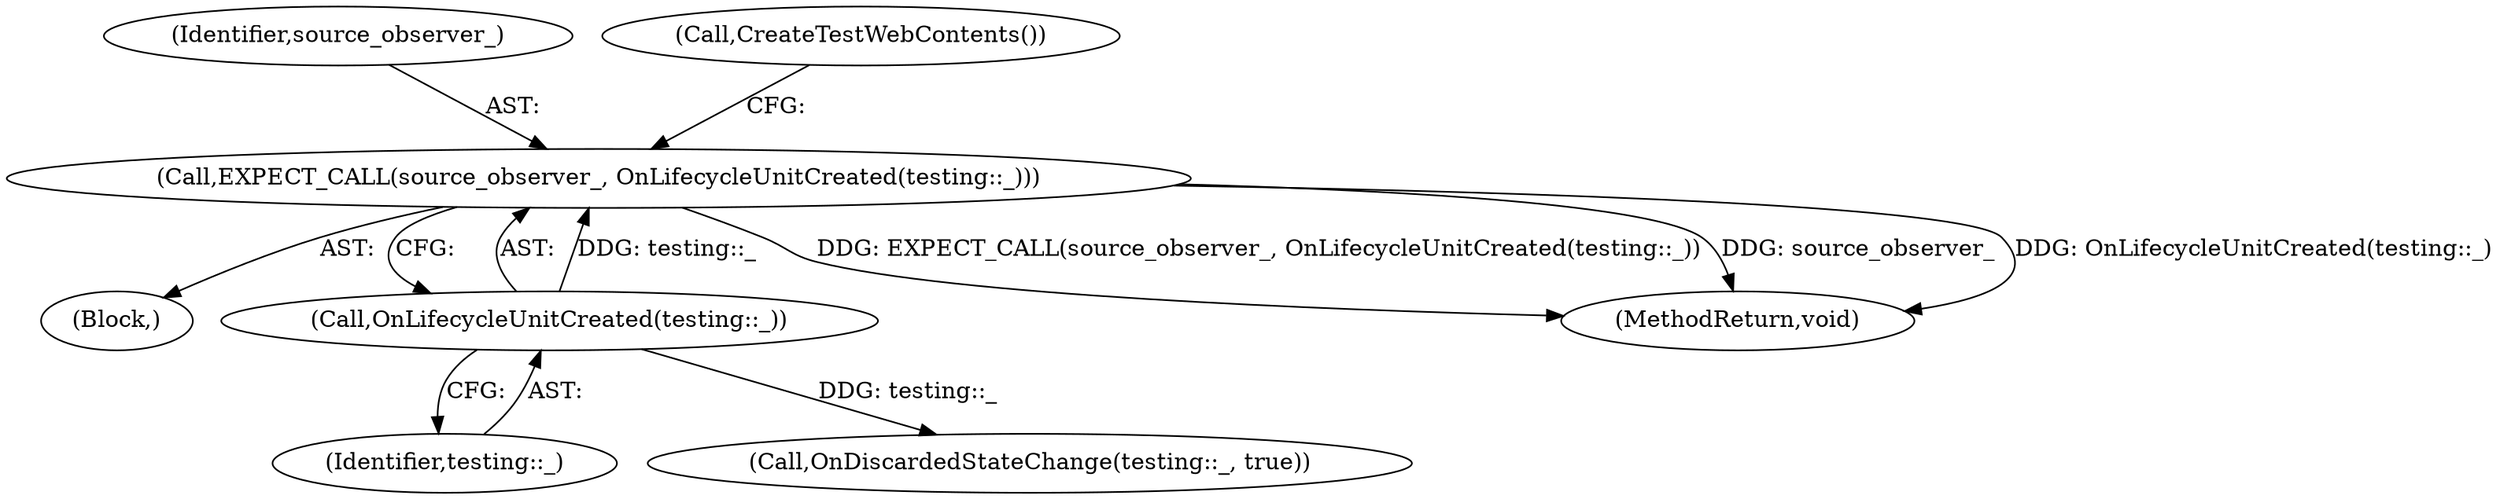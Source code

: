digraph "1_Chrome_7394cf6f43d7a86630d3eb1c728fd63c621b5530_7@del" {
"1000135" [label="(Call,EXPECT_CALL(source_observer_, OnLifecycleUnitCreated(testing::_)))"];
"1000137" [label="(Call,OnLifecycleUnitCreated(testing::_))"];
"1000136" [label="(Identifier,source_observer_)"];
"1000104" [label="(Block,)"];
"1000135" [label="(Call,EXPECT_CALL(source_observer_, OnLifecycleUnitCreated(testing::_)))"];
"1000138" [label="(Identifier,testing::_)"];
"1000137" [label="(Call,OnLifecycleUnitCreated(testing::_))"];
"1000153" [label="(Call,OnDiscardedStateChange(testing::_, true))"];
"1000165" [label="(MethodReturn,void)"];
"1000140" [label="(Call,CreateTestWebContents())"];
"1000135" -> "1000104"  [label="AST: "];
"1000135" -> "1000137"  [label="CFG: "];
"1000136" -> "1000135"  [label="AST: "];
"1000137" -> "1000135"  [label="AST: "];
"1000140" -> "1000135"  [label="CFG: "];
"1000135" -> "1000165"  [label="DDG: EXPECT_CALL(source_observer_, OnLifecycleUnitCreated(testing::_))"];
"1000135" -> "1000165"  [label="DDG: source_observer_"];
"1000135" -> "1000165"  [label="DDG: OnLifecycleUnitCreated(testing::_)"];
"1000137" -> "1000135"  [label="DDG: testing::_"];
"1000137" -> "1000138"  [label="CFG: "];
"1000138" -> "1000137"  [label="AST: "];
"1000137" -> "1000153"  [label="DDG: testing::_"];
}
